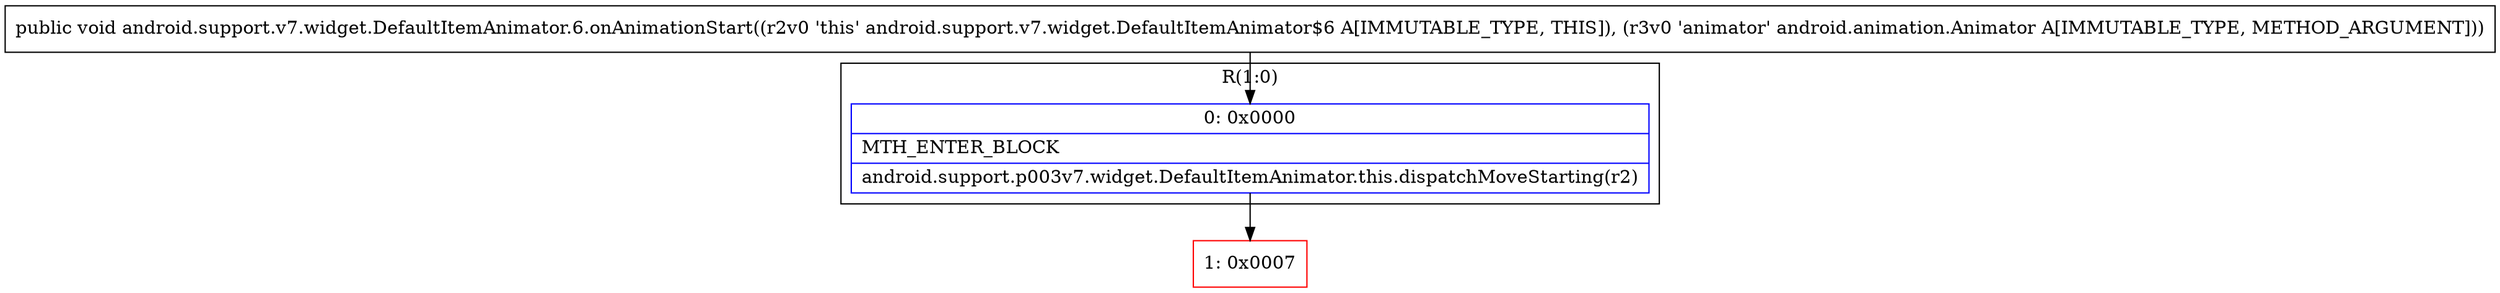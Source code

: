 digraph "CFG forandroid.support.v7.widget.DefaultItemAnimator.6.onAnimationStart(Landroid\/animation\/Animator;)V" {
subgraph cluster_Region_1065656243 {
label = "R(1:0)";
node [shape=record,color=blue];
Node_0 [shape=record,label="{0\:\ 0x0000|MTH_ENTER_BLOCK\l|android.support.p003v7.widget.DefaultItemAnimator.this.dispatchMoveStarting(r2)\l}"];
}
Node_1 [shape=record,color=red,label="{1\:\ 0x0007}"];
MethodNode[shape=record,label="{public void android.support.v7.widget.DefaultItemAnimator.6.onAnimationStart((r2v0 'this' android.support.v7.widget.DefaultItemAnimator$6 A[IMMUTABLE_TYPE, THIS]), (r3v0 'animator' android.animation.Animator A[IMMUTABLE_TYPE, METHOD_ARGUMENT])) }"];
MethodNode -> Node_0;
Node_0 -> Node_1;
}

